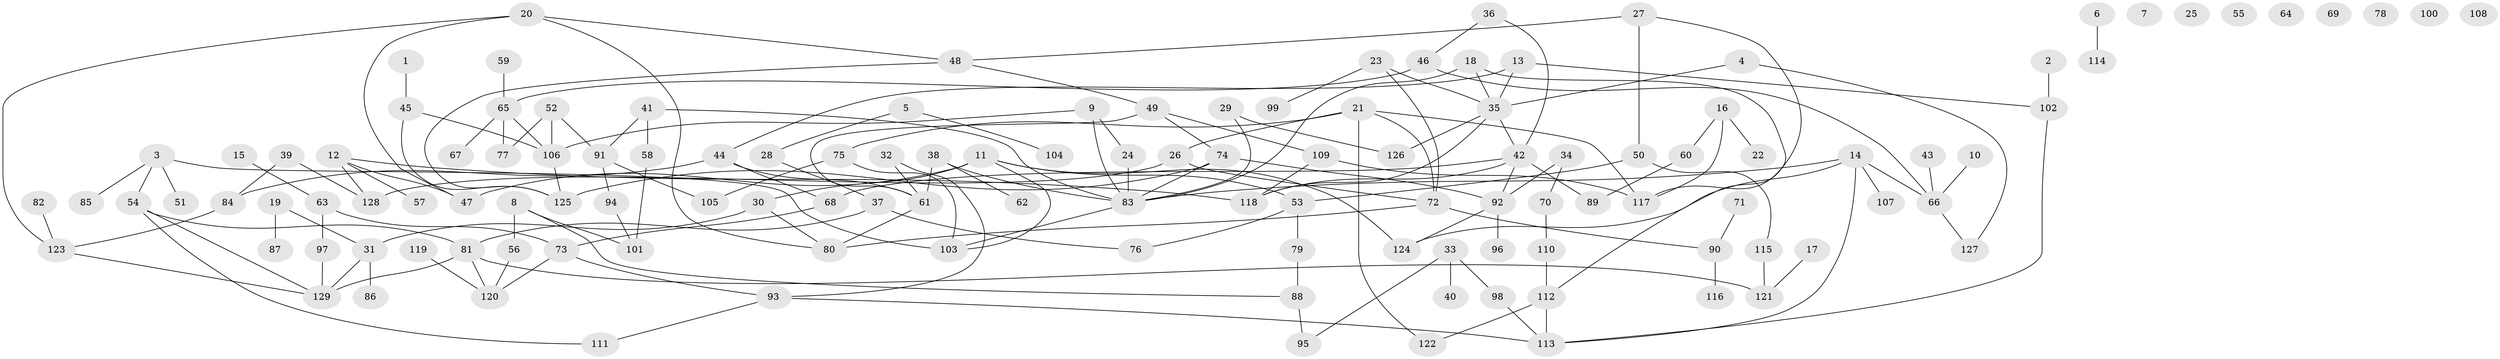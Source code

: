 // coarse degree distribution, {1: 0.19540229885057472, 6: 0.09195402298850575, 2: 0.1839080459770115, 0: 0.10344827586206896, 3: 0.1839080459770115, 4: 0.10344827586206896, 7: 0.04597701149425287, 5: 0.08045977011494253, 12: 0.011494252873563218}
// Generated by graph-tools (version 1.1) at 2025/23/03/03/25 07:23:24]
// undirected, 129 vertices, 170 edges
graph export_dot {
graph [start="1"]
  node [color=gray90,style=filled];
  1;
  2;
  3;
  4;
  5;
  6;
  7;
  8;
  9;
  10;
  11;
  12;
  13;
  14;
  15;
  16;
  17;
  18;
  19;
  20;
  21;
  22;
  23;
  24;
  25;
  26;
  27;
  28;
  29;
  30;
  31;
  32;
  33;
  34;
  35;
  36;
  37;
  38;
  39;
  40;
  41;
  42;
  43;
  44;
  45;
  46;
  47;
  48;
  49;
  50;
  51;
  52;
  53;
  54;
  55;
  56;
  57;
  58;
  59;
  60;
  61;
  62;
  63;
  64;
  65;
  66;
  67;
  68;
  69;
  70;
  71;
  72;
  73;
  74;
  75;
  76;
  77;
  78;
  79;
  80;
  81;
  82;
  83;
  84;
  85;
  86;
  87;
  88;
  89;
  90;
  91;
  92;
  93;
  94;
  95;
  96;
  97;
  98;
  99;
  100;
  101;
  102;
  103;
  104;
  105;
  106;
  107;
  108;
  109;
  110;
  111;
  112;
  113;
  114;
  115;
  116;
  117;
  118;
  119;
  120;
  121;
  122;
  123;
  124;
  125;
  126;
  127;
  128;
  129;
  1 -- 45;
  2 -- 102;
  3 -- 51;
  3 -- 54;
  3 -- 85;
  3 -- 103;
  4 -- 35;
  4 -- 127;
  5 -- 28;
  5 -- 104;
  6 -- 114;
  8 -- 56;
  8 -- 88;
  8 -- 101;
  9 -- 24;
  9 -- 83;
  9 -- 106;
  10 -- 66;
  11 -- 30;
  11 -- 47;
  11 -- 53;
  11 -- 103;
  11 -- 124;
  12 -- 47;
  12 -- 57;
  12 -- 118;
  12 -- 128;
  13 -- 35;
  13 -- 44;
  13 -- 102;
  14 -- 66;
  14 -- 83;
  14 -- 107;
  14 -- 113;
  14 -- 124;
  15 -- 63;
  16 -- 22;
  16 -- 60;
  16 -- 117;
  17 -- 121;
  18 -- 35;
  18 -- 83;
  18 -- 112;
  19 -- 31;
  19 -- 87;
  20 -- 47;
  20 -- 48;
  20 -- 80;
  20 -- 123;
  21 -- 26;
  21 -- 72;
  21 -- 75;
  21 -- 117;
  21 -- 122;
  23 -- 35;
  23 -- 72;
  23 -- 99;
  24 -- 83;
  26 -- 72;
  26 -- 128;
  27 -- 48;
  27 -- 50;
  27 -- 117;
  28 -- 37;
  29 -- 83;
  29 -- 126;
  30 -- 31;
  30 -- 80;
  31 -- 86;
  31 -- 129;
  32 -- 61;
  32 -- 93;
  33 -- 40;
  33 -- 95;
  33 -- 98;
  34 -- 70;
  34 -- 92;
  35 -- 42;
  35 -- 118;
  35 -- 126;
  36 -- 42;
  36 -- 46;
  37 -- 76;
  37 -- 81;
  38 -- 61;
  38 -- 62;
  38 -- 83;
  39 -- 84;
  39 -- 128;
  41 -- 58;
  41 -- 83;
  41 -- 91;
  42 -- 68;
  42 -- 89;
  42 -- 92;
  42 -- 118;
  43 -- 66;
  44 -- 61;
  44 -- 68;
  44 -- 84;
  45 -- 106;
  45 -- 125;
  46 -- 65;
  46 -- 66;
  48 -- 49;
  48 -- 125;
  49 -- 61;
  49 -- 74;
  49 -- 109;
  50 -- 53;
  50 -- 115;
  52 -- 77;
  52 -- 91;
  52 -- 106;
  53 -- 76;
  53 -- 79;
  54 -- 81;
  54 -- 111;
  54 -- 129;
  56 -- 120;
  58 -- 101;
  59 -- 65;
  60 -- 89;
  61 -- 80;
  63 -- 73;
  63 -- 97;
  65 -- 67;
  65 -- 77;
  65 -- 106;
  66 -- 127;
  68 -- 73;
  70 -- 110;
  71 -- 90;
  72 -- 80;
  72 -- 90;
  73 -- 93;
  73 -- 120;
  74 -- 83;
  74 -- 92;
  74 -- 125;
  75 -- 103;
  75 -- 105;
  79 -- 88;
  81 -- 120;
  81 -- 121;
  81 -- 129;
  82 -- 123;
  83 -- 103;
  84 -- 123;
  88 -- 95;
  90 -- 116;
  91 -- 94;
  91 -- 105;
  92 -- 96;
  92 -- 124;
  93 -- 111;
  93 -- 113;
  94 -- 101;
  97 -- 129;
  98 -- 113;
  102 -- 113;
  106 -- 125;
  109 -- 117;
  109 -- 118;
  110 -- 112;
  112 -- 113;
  112 -- 122;
  115 -- 121;
  119 -- 120;
  123 -- 129;
}
